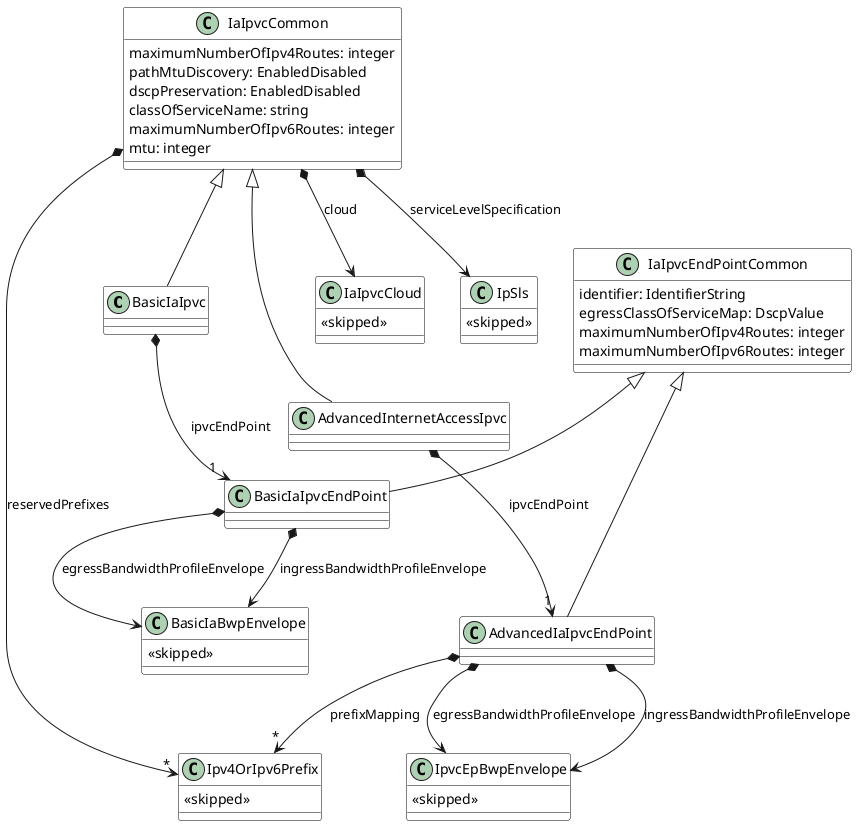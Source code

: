 @startuml

skinparam {
    ClassBackgroundColor White
    ClassBorderColor Black
}


class BasicIaIpvc {

}
IaIpvcCommon <|-- BasicIaIpvc

BasicIaIpvc *-->"1" BasicIaIpvcEndPoint : ipvcEndPoint


class BasicIaIpvcEndPoint {

}
IaIpvcEndPointCommon <|-- BasicIaIpvcEndPoint

BasicIaIpvcEndPoint *--> BasicIaBwpEnvelope : egressBandwidthProfileEnvelope
BasicIaIpvcEndPoint *--> BasicIaBwpEnvelope : ingressBandwidthProfileEnvelope

class AdvancedIaIpvcEndPoint {

}
IaIpvcEndPointCommon <|-- AdvancedIaIpvcEndPoint
BasicIaIpvcEndPoint <|-d[hidden]- AdvancedIaIpvcEndPoint
AdvancedIaIpvcEndPoint *-->"*" Ipv4OrIpv6Prefix : prefixMapping
AdvancedIaIpvcEndPoint *--> IpvcEpBwpEnvelope : egressBandwidthProfileEnvelope
AdvancedIaIpvcEndPoint *--> IpvcEpBwpEnvelope : ingressBandwidthProfileEnvelope

class AdvancedInternetAccessIpvc {

}
IaIpvcCommon <|-- AdvancedInternetAccessIpvc

AdvancedInternetAccessIpvc *-->"1" AdvancedIaIpvcEndPoint : ipvcEndPoint

class IaIpvcCommon {

    maximumNumberOfIpv4Routes: integer
    pathMtuDiscovery: EnabledDisabled
    dscpPreservation: EnabledDisabled
    classOfServiceName: string
    maximumNumberOfIpv6Routes: integer
    mtu: integer
}

IaIpvcCommon *--> IaIpvcCloud : cloud
IaIpvcCommon *--> IpSls : serviceLevelSpecification
IaIpvcCommon *-->"*" Ipv4OrIpv6Prefix : reservedPrefixes

class IaIpvcCloud {
  <<skipped>>
}

class IaIpvcEndPointCommon {
    identifier: IdentifierString
    egressClassOfServiceMap: DscpValue
    maximumNumberOfIpv4Routes: integer
    maximumNumberOfIpv6Routes: integer
}


class BasicIaBwpEnvelope {
<<skipped>>
}
class IpvcEpBwpEnvelope {
<<skipped>>
}



class IpSls {
  <<skipped>>
}
class Ipv4OrIpv6Prefix {
  <<skipped>>
}


@enduml